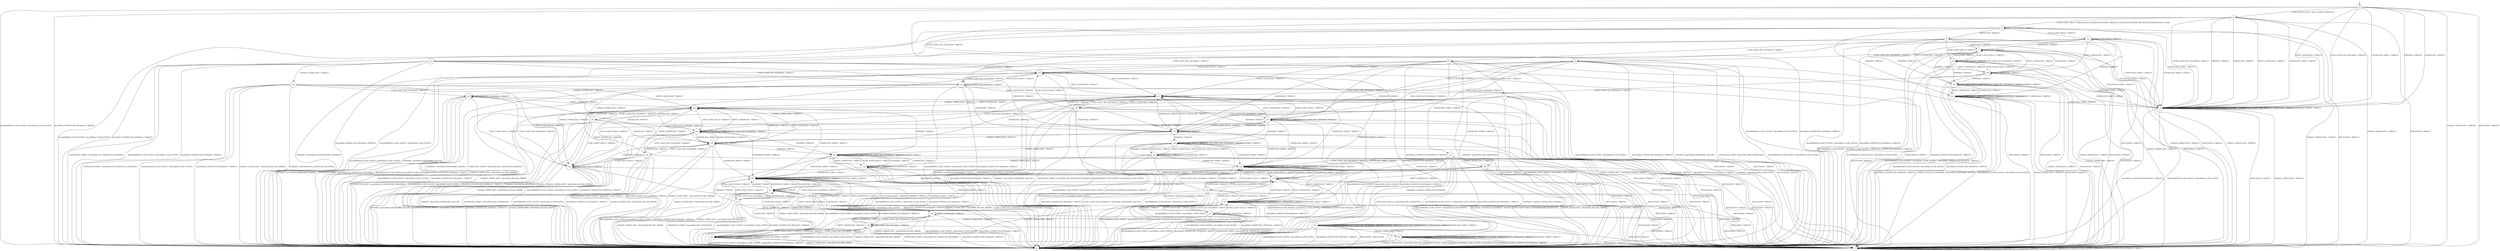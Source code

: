 digraph g {

	s0 [shape="circle" label="s0"];
	s1 [shape="circle" label="s1"];
	s2 [shape="circle" label="s2"];
	s3 [shape="circle" label="s3"];
	s4 [shape="circle" label="s4"];
	s5 [shape="circle" label="s5"];
	s6 [shape="circle" label="s6"];
	s7 [shape="circle" label="s7"];
	s8 [shape="circle" label="s8"];
	s9 [shape="circle" label="s9"];
	s10 [shape="circle" label="s10"];
	s11 [shape="circle" label="s11"];
	s12 [shape="circle" label="s12"];
	s13 [shape="circle" label="s13"];
	s14 [shape="circle" label="s14"];
	s15 [shape="circle" label="s15"];
	s16 [shape="circle" label="s16"];
	s17 [shape="circle" label="s17"];
	s18 [shape="circle" label="s18"];
	s19 [shape="circle" label="s19"];
	s20 [shape="circle" label="s20"];
	s21 [shape="circle" label="s21"];
	s22 [shape="circle" label="s22"];
	s23 [shape="circle" label="s23"];
	s24 [shape="circle" label="s24"];
	s25 [shape="circle" label="s25"];
	s26 [shape="circle" label="s26"];
	s27 [shape="circle" label="s27"];
	s28 [shape="circle" label="s28"];
	s29 [shape="circle" label="s29"];
	s30 [shape="circle" label="s30"];
	s31 [shape="circle" label="s31"];
	s32 [shape="circle" label="s32"];
	s33 [shape="circle" label="s33"];
	s34 [shape="circle" label="s34"];
	s35 [shape="circle" label="s35"];
	s36 [shape="circle" label="s36"];
	s37 [shape="circle" label="s37"];
	s38 [shape="circle" label="s38"];
	s39 [shape="circle" label="s39"];
	s40 [shape="circle" label="s40"];
	s41 [shape="circle" label="s41"];
	s42 [shape="circle" label="s42"];
	s43 [shape="circle" label="s43"];
	s44 [shape="circle" label="s44"];
	s45 [shape="circle" label="s45"];
	s46 [shape="circle" label="s46"];
	s47 [shape="circle" label="s47"];
	s48 [shape="circle" label="s48"];
	s49 [shape="circle" label="s49"];
	s0 -> s2 [label="ECDH_CLIENT_HELLO / HELLO_VERIFY_REQUEST+"];
	s0 -> s4 [label="ECDH_CLIENT_KEY_EXCHANGE / TIMEOUT"];
	s0 -> s1 [label="CHANGE_CIPHER_SPEC / TIMEOUT"];
	s0 -> s4 [label="FINISHED / TIMEOUT"];
	s0 -> s1 [label="APPLICATION / TIMEOUT"];
	s0 -> s4 [label="CERTIFICATE / TIMEOUT"];
	s0 -> s4 [label="EMPTY_CERTIFICATE / TIMEOUT"];
	s0 -> s4 [label="CERTIFICATE_VERIFY / TIMEOUT"];
	s0 -> s3 [label="Alert(WARNING,CLOSE_NOTIFY) / Alert(FATAL,CLOSE_NOTIFY)"];
	s0 -> s3 [label="Alert(FATAL,UNEXPECTED_MESSAGE) / TIMEOUT"];
	s1 -> s1 [label="ECDH_CLIENT_HELLO / TIMEOUT"];
	s1 -> s1 [label="ECDH_CLIENT_KEY_EXCHANGE / TIMEOUT"];
	s1 -> s1 [label="CHANGE_CIPHER_SPEC / TIMEOUT"];
	s1 -> s1 [label="FINISHED / TIMEOUT"];
	s1 -> s1 [label="APPLICATION / TIMEOUT"];
	s1 -> s1 [label="CERTIFICATE / TIMEOUT"];
	s1 -> s1 [label="EMPTY_CERTIFICATE / TIMEOUT"];
	s1 -> s1 [label="CERTIFICATE_VERIFY / TIMEOUT"];
	s1 -> s1 [label="Alert(WARNING,CLOSE_NOTIFY) / TIMEOUT"];
	s1 -> s1 [label="Alert(FATAL,UNEXPECTED_MESSAGE) / TIMEOUT"];
	s2 -> s5 [label="ECDH_CLIENT_HELLO / SERVER_HELLO,CERTIFICATE,ECDHE_SERVER_KEY_EXCHANGE,CERTIFICATE_REQUEST,SERVER_HELLO_DONE"];
	s2 -> s4 [label="ECDH_CLIENT_KEY_EXCHANGE / TIMEOUT"];
	s2 -> s1 [label="CHANGE_CIPHER_SPEC / TIMEOUT"];
	s2 -> s4 [label="FINISHED / TIMEOUT"];
	s2 -> s1 [label="APPLICATION / TIMEOUT"];
	s2 -> s4 [label="CERTIFICATE / TIMEOUT"];
	s2 -> s4 [label="EMPTY_CERTIFICATE / TIMEOUT"];
	s2 -> s4 [label="CERTIFICATE_VERIFY / TIMEOUT"];
	s2 -> s3 [label="Alert(WARNING,CLOSE_NOTIFY) / Alert(FATAL,CLOSE_NOTIFY)"];
	s2 -> s3 [label="Alert(FATAL,UNEXPECTED_MESSAGE) / TIMEOUT"];
	s3 -> s3 [label="ECDH_CLIENT_HELLO / SOCKET_CLOSED"];
	s3 -> s3 [label="ECDH_CLIENT_KEY_EXCHANGE / SOCKET_CLOSED"];
	s3 -> s3 [label="CHANGE_CIPHER_SPEC / SOCKET_CLOSED"];
	s3 -> s3 [label="FINISHED / SOCKET_CLOSED"];
	s3 -> s3 [label="APPLICATION / SOCKET_CLOSED"];
	s3 -> s3 [label="CERTIFICATE / SOCKET_CLOSED"];
	s3 -> s3 [label="EMPTY_CERTIFICATE / SOCKET_CLOSED"];
	s3 -> s3 [label="CERTIFICATE_VERIFY / SOCKET_CLOSED"];
	s3 -> s3 [label="Alert(WARNING,CLOSE_NOTIFY) / SOCKET_CLOSED"];
	s3 -> s3 [label="Alert(FATAL,UNEXPECTED_MESSAGE) / SOCKET_CLOSED"];
	s4 -> s4 [label="ECDH_CLIENT_HELLO / TIMEOUT"];
	s4 -> s4 [label="ECDH_CLIENT_KEY_EXCHANGE / TIMEOUT"];
	s4 -> s1 [label="CHANGE_CIPHER_SPEC / TIMEOUT"];
	s4 -> s4 [label="FINISHED / TIMEOUT"];
	s4 -> s1 [label="APPLICATION / TIMEOUT"];
	s4 -> s4 [label="CERTIFICATE / TIMEOUT"];
	s4 -> s4 [label="EMPTY_CERTIFICATE / TIMEOUT"];
	s4 -> s4 [label="CERTIFICATE_VERIFY / TIMEOUT"];
	s4 -> s3 [label="Alert(WARNING,CLOSE_NOTIFY) / Alert(FATAL,CLOSE_NOTIFY)"];
	s4 -> s3 [label="Alert(FATAL,UNEXPECTED_MESSAGE) / TIMEOUT"];
	s5 -> s21 [label="ECDH_CLIENT_HELLO / TIMEOUT"];
	s5 -> s10 [label="ECDH_CLIENT_KEY_EXCHANGE / TIMEOUT"];
	s5 -> s1 [label="CHANGE_CIPHER_SPEC / TIMEOUT"];
	s5 -> s12 [label="FINISHED / TIMEOUT"];
	s5 -> s1 [label="APPLICATION / TIMEOUT"];
	s5 -> s6 [label="CERTIFICATE / TIMEOUT"];
	s5 -> s5 [label="EMPTY_CERTIFICATE / TIMEOUT"];
	s5 -> s4 [label="CERTIFICATE_VERIFY / TIMEOUT"];
	s5 -> s3 [label="Alert(WARNING,CLOSE_NOTIFY) / Alert(FATAL,CLOSE_NOTIFY)"];
	s5 -> s3 [label="Alert(FATAL,UNEXPECTED_MESSAGE) / TIMEOUT"];
	s6 -> s19 [label="ECDH_CLIENT_HELLO / TIMEOUT"];
	s6 -> s9 [label="ECDH_CLIENT_KEY_EXCHANGE / TIMEOUT"];
	s6 -> s1 [label="CHANGE_CIPHER_SPEC / TIMEOUT"];
	s6 -> s20 [label="FINISHED / TIMEOUT"];
	s6 -> s1 [label="APPLICATION / TIMEOUT"];
	s6 -> s7 [label="CERTIFICATE / TIMEOUT"];
	s6 -> s29 [label="EMPTY_CERTIFICATE / TIMEOUT"];
	s6 -> s4 [label="CERTIFICATE_VERIFY / TIMEOUT"];
	s6 -> s3 [label="Alert(WARNING,CLOSE_NOTIFY) / Alert(FATAL,CLOSE_NOTIFY)"];
	s6 -> s3 [label="Alert(FATAL,UNEXPECTED_MESSAGE) / TIMEOUT"];
	s7 -> s19 [label="ECDH_CLIENT_HELLO / TIMEOUT"];
	s7 -> s8 [label="ECDH_CLIENT_KEY_EXCHANGE / TIMEOUT"];
	s7 -> s1 [label="CHANGE_CIPHER_SPEC / TIMEOUT"];
	s7 -> s20 [label="FINISHED / TIMEOUT"];
	s7 -> s1 [label="APPLICATION / TIMEOUT"];
	s7 -> s7 [label="CERTIFICATE / TIMEOUT"];
	s7 -> s29 [label="EMPTY_CERTIFICATE / TIMEOUT"];
	s7 -> s4 [label="CERTIFICATE_VERIFY / TIMEOUT"];
	s7 -> s3 [label="Alert(WARNING,CLOSE_NOTIFY) / Alert(FATAL,CLOSE_NOTIFY)"];
	s7 -> s3 [label="Alert(FATAL,UNEXPECTED_MESSAGE) / TIMEOUT"];
	s8 -> s15 [label="ECDH_CLIENT_HELLO / TIMEOUT"];
	s8 -> s40 [label="ECDH_CLIENT_KEY_EXCHANGE / TIMEOUT"];
	s8 -> s41 [label="CHANGE_CIPHER_SPEC / TIMEOUT"];
	s8 -> s3 [label="FINISHED / Alert(FATAL,HANDSHAKE_FAILURE)"];
	s8 -> s1 [label="APPLICATION / TIMEOUT"];
	s8 -> s37 [label="CERTIFICATE / TIMEOUT"];
	s8 -> s31 [label="EMPTY_CERTIFICATE / TIMEOUT"];
	s8 -> s3 [label="CERTIFICATE_VERIFY / Alert(FATAL,BAD_CERTIFICATE)"];
	s8 -> s3 [label="Alert(WARNING,CLOSE_NOTIFY) / Alert(FATAL,CLOSE_NOTIFY)"];
	s8 -> s3 [label="Alert(FATAL,UNEXPECTED_MESSAGE) / TIMEOUT"];
	s9 -> s15 [label="ECDH_CLIENT_HELLO / TIMEOUT"];
	s9 -> s40 [label="ECDH_CLIENT_KEY_EXCHANGE / TIMEOUT"];
	s9 -> s47 [label="CHANGE_CIPHER_SPEC / TIMEOUT"];
	s9 -> s3 [label="FINISHED / Alert(FATAL,BAD_CERTIFICATE)"];
	s9 -> s1 [label="APPLICATION / TIMEOUT"];
	s9 -> s37 [label="CERTIFICATE / TIMEOUT"];
	s9 -> s31 [label="EMPTY_CERTIFICATE / TIMEOUT"];
	s9 -> s11 [label="CERTIFICATE_VERIFY / TIMEOUT"];
	s9 -> s3 [label="Alert(WARNING,CLOSE_NOTIFY) / Alert(FATAL,CLOSE_NOTIFY)"];
	s9 -> s3 [label="Alert(FATAL,UNEXPECTED_MESSAGE) / TIMEOUT"];
	s10 -> s15 [label="ECDH_CLIENT_HELLO / TIMEOUT"];
	s10 -> s14 [label="ECDH_CLIENT_KEY_EXCHANGE / TIMEOUT"];
	s10 -> s46 [label="CHANGE_CIPHER_SPEC / TIMEOUT"];
	s10 -> s3 [label="FINISHED / Alert(FATAL,NO_CERTIFICATE_RESERVED)"];
	s10 -> s1 [label="APPLICATION / TIMEOUT"];
	s10 -> s37 [label="CERTIFICATE / TIMEOUT"];
	s10 -> s31 [label="EMPTY_CERTIFICATE / TIMEOUT"];
	s10 -> s3 [label="CERTIFICATE_VERIFY / Alert(FATAL,NO_CERTIFICATE_RESERVED)"];
	s10 -> s3 [label="Alert(WARNING,CLOSE_NOTIFY) / Alert(FATAL,CLOSE_NOTIFY)"];
	s10 -> s3 [label="Alert(FATAL,UNEXPECTED_MESSAGE) / TIMEOUT"];
	s11 -> s3 [label="ECDH_CLIENT_HELLO / Alert(FATAL,BAD_CERTIFICATE)"];
	s11 -> s24 [label="ECDH_CLIENT_KEY_EXCHANGE / TIMEOUT"];
	s11 -> s48 [label="CHANGE_CIPHER_SPEC / TIMEOUT"];
	s11 -> s13 [label="FINISHED / CHANGE_CIPHER_SPEC,FINISHED"];
	s11 -> s1 [label="APPLICATION / TIMEOUT"];
	s11 -> s16 [label="CERTIFICATE / TIMEOUT"];
	s11 -> s22 [label="EMPTY_CERTIFICATE / TIMEOUT"];
	s11 -> s24 [label="CERTIFICATE_VERIFY / TIMEOUT"];
	s11 -> s3 [label="Alert(WARNING,CLOSE_NOTIFY) / Alert(FATAL,CLOSE_NOTIFY)"];
	s11 -> s3 [label="Alert(FATAL,UNEXPECTED_MESSAGE) / TIMEOUT"];
	s12 -> s12 [label="ECDH_CLIENT_HELLO / TIMEOUT"];
	s12 -> s3 [label="ECDH_CLIENT_KEY_EXCHANGE / Alert(FATAL,HANDSHAKE_FAILURE)"];
	s12 -> s1 [label="CHANGE_CIPHER_SPEC / TIMEOUT"];
	s12 -> s12 [label="FINISHED / TIMEOUT"];
	s12 -> s1 [label="APPLICATION / TIMEOUT"];
	s12 -> s12 [label="CERTIFICATE / TIMEOUT"];
	s12 -> s12 [label="EMPTY_CERTIFICATE / TIMEOUT"];
	s12 -> s4 [label="CERTIFICATE_VERIFY / TIMEOUT"];
	s12 -> s3 [label="Alert(WARNING,CLOSE_NOTIFY) / Alert(FATAL,CLOSE_NOTIFY)"];
	s12 -> s3 [label="Alert(FATAL,UNEXPECTED_MESSAGE) / TIMEOUT"];
	s13 -> s13 [label="ECDH_CLIENT_HELLO / TIMEOUT"];
	s13 -> s13 [label="ECDH_CLIENT_KEY_EXCHANGE / TIMEOUT"];
	s13 -> s35 [label="CHANGE_CIPHER_SPEC / TIMEOUT"];
	s13 -> s13 [label="FINISHED / TIMEOUT"];
	s13 -> s3 [label="APPLICATION / APPLICATION"];
	s13 -> s13 [label="CERTIFICATE / TIMEOUT"];
	s13 -> s13 [label="EMPTY_CERTIFICATE / TIMEOUT"];
	s13 -> s13 [label="CERTIFICATE_VERIFY / TIMEOUT"];
	s13 -> s3 [label="Alert(WARNING,CLOSE_NOTIFY) / Alert(FATAL,CLOSE_NOTIFY)"];
	s13 -> s3 [label="Alert(FATAL,UNEXPECTED_MESSAGE) / TIMEOUT"];
	s14 -> s15 [label="ECDH_CLIENT_HELLO / TIMEOUT"];
	s14 -> s14 [label="ECDH_CLIENT_KEY_EXCHANGE / TIMEOUT"];
	s14 -> s45 [label="CHANGE_CIPHER_SPEC / TIMEOUT"];
	s14 -> s3 [label="FINISHED / Alert(FATAL,HANDSHAKE_FAILURE)"];
	s14 -> s1 [label="APPLICATION / TIMEOUT"];
	s14 -> s37 [label="CERTIFICATE / TIMEOUT"];
	s14 -> s31 [label="EMPTY_CERTIFICATE / TIMEOUT"];
	s14 -> s3 [label="CERTIFICATE_VERIFY / Alert(FATAL,NO_CERTIFICATE_RESERVED)"];
	s14 -> s3 [label="Alert(WARNING,CLOSE_NOTIFY) / Alert(FATAL,CLOSE_NOTIFY)"];
	s14 -> s3 [label="Alert(FATAL,UNEXPECTED_MESSAGE) / TIMEOUT"];
	s15 -> s15 [label="ECDH_CLIENT_HELLO / TIMEOUT"];
	s15 -> s14 [label="ECDH_CLIENT_KEY_EXCHANGE / TIMEOUT"];
	s15 -> s42 [label="CHANGE_CIPHER_SPEC / TIMEOUT"];
	s15 -> s3 [label="FINISHED / Alert(FATAL,HANDSHAKE_FAILURE)"];
	s15 -> s1 [label="APPLICATION / TIMEOUT"];
	s15 -> s37 [label="CERTIFICATE / TIMEOUT"];
	s15 -> s31 [label="EMPTY_CERTIFICATE / TIMEOUT"];
	s15 -> s22 [label="CERTIFICATE_VERIFY / TIMEOUT"];
	s15 -> s3 [label="Alert(WARNING,CLOSE_NOTIFY) / Alert(FATAL,CLOSE_NOTIFY)"];
	s15 -> s3 [label="Alert(FATAL,UNEXPECTED_MESSAGE) / TIMEOUT"];
	s16 -> s24 [label="ECDH_CLIENT_HELLO / TIMEOUT"];
	s16 -> s18 [label="ECDH_CLIENT_KEY_EXCHANGE / TIMEOUT"];
	s16 -> s17 [label="CHANGE_CIPHER_SPEC / TIMEOUT"];
	s16 -> s24 [label="FINISHED / TIMEOUT"];
	s16 -> s1 [label="APPLICATION / TIMEOUT"];
	s16 -> s16 [label="CERTIFICATE / TIMEOUT"];
	s16 -> s22 [label="EMPTY_CERTIFICATE / TIMEOUT"];
	s16 -> s24 [label="CERTIFICATE_VERIFY / TIMEOUT"];
	s16 -> s3 [label="Alert(WARNING,CLOSE_NOTIFY) / Alert(FATAL,CLOSE_NOTIFY)"];
	s16 -> s3 [label="Alert(FATAL,UNEXPECTED_MESSAGE) / TIMEOUT"];
	s17 -> s28 [label="ECDH_CLIENT_HELLO / TIMEOUT"];
	s17 -> s27 [label="ECDH_CLIENT_KEY_EXCHANGE / TIMEOUT"];
	s17 -> s3 [label="CHANGE_CIPHER_SPEC / Alert(FATAL,DECODE_ERROR)"];
	s17 -> s28 [label="FINISHED / TIMEOUT"];
	s17 -> s1 [label="APPLICATION / TIMEOUT"];
	s17 -> s17 [label="CERTIFICATE / TIMEOUT"];
	s17 -> s49 [label="EMPTY_CERTIFICATE / TIMEOUT"];
	s17 -> s28 [label="CERTIFICATE_VERIFY / TIMEOUT"];
	s17 -> s3 [label="Alert(WARNING,CLOSE_NOTIFY) / Alert(FATAL,CLOSE_NOTIFY)"];
	s17 -> s3 [label="Alert(FATAL,UNEXPECTED_MESSAGE) / TIMEOUT"];
	s18 -> s24 [label="ECDH_CLIENT_HELLO / TIMEOUT"];
	s18 -> s24 [label="ECDH_CLIENT_KEY_EXCHANGE / TIMEOUT"];
	s18 -> s27 [label="CHANGE_CIPHER_SPEC / TIMEOUT"];
	s18 -> s24 [label="FINISHED / TIMEOUT"];
	s18 -> s1 [label="APPLICATION / TIMEOUT"];
	s18 -> s16 [label="CERTIFICATE / TIMEOUT"];
	s18 -> s22 [label="EMPTY_CERTIFICATE / TIMEOUT"];
	s18 -> s3 [label="CERTIFICATE_VERIFY / Alert(FATAL,BAD_CERTIFICATE)"];
	s18 -> s3 [label="Alert(WARNING,CLOSE_NOTIFY) / Alert(FATAL,CLOSE_NOTIFY)"];
	s18 -> s3 [label="Alert(FATAL,UNEXPECTED_MESSAGE) / TIMEOUT"];
	s19 -> s19 [label="ECDH_CLIENT_HELLO / TIMEOUT"];
	s19 -> s19 [label="ECDH_CLIENT_KEY_EXCHANGE / TIMEOUT"];
	s19 -> s1 [label="CHANGE_CIPHER_SPEC / TIMEOUT"];
	s19 -> s20 [label="FINISHED / TIMEOUT"];
	s19 -> s1 [label="APPLICATION / TIMEOUT"];
	s19 -> s7 [label="CERTIFICATE / TIMEOUT"];
	s19 -> s29 [label="EMPTY_CERTIFICATE / TIMEOUT"];
	s19 -> s4 [label="CERTIFICATE_VERIFY / TIMEOUT"];
	s19 -> s3 [label="Alert(WARNING,CLOSE_NOTIFY) / Alert(FATAL,CLOSE_NOTIFY)"];
	s19 -> s3 [label="Alert(FATAL,UNEXPECTED_MESSAGE) / TIMEOUT"];
	s20 -> s20 [label="ECDH_CLIENT_HELLO / TIMEOUT"];
	s20 -> s20 [label="ECDH_CLIENT_KEY_EXCHANGE / TIMEOUT"];
	s20 -> s1 [label="CHANGE_CIPHER_SPEC / TIMEOUT"];
	s20 -> s20 [label="FINISHED / TIMEOUT"];
	s20 -> s1 [label="APPLICATION / TIMEOUT"];
	s20 -> s12 [label="CERTIFICATE / TIMEOUT"];
	s20 -> s12 [label="EMPTY_CERTIFICATE / TIMEOUT"];
	s20 -> s4 [label="CERTIFICATE_VERIFY / TIMEOUT"];
	s20 -> s3 [label="Alert(WARNING,CLOSE_NOTIFY) / Alert(FATAL,CLOSE_NOTIFY)"];
	s20 -> s3 [label="Alert(FATAL,UNEXPECTED_MESSAGE) / TIMEOUT"];
	s21 -> s21 [label="ECDH_CLIENT_HELLO / TIMEOUT"];
	s21 -> s14 [label="ECDH_CLIENT_KEY_EXCHANGE / TIMEOUT"];
	s21 -> s1 [label="CHANGE_CIPHER_SPEC / TIMEOUT"];
	s21 -> s12 [label="FINISHED / TIMEOUT"];
	s21 -> s1 [label="APPLICATION / TIMEOUT"];
	s21 -> s7 [label="CERTIFICATE / TIMEOUT"];
	s21 -> s29 [label="EMPTY_CERTIFICATE / TIMEOUT"];
	s21 -> s4 [label="CERTIFICATE_VERIFY / TIMEOUT"];
	s21 -> s3 [label="Alert(WARNING,CLOSE_NOTIFY) / Alert(FATAL,CLOSE_NOTIFY)"];
	s21 -> s3 [label="Alert(FATAL,UNEXPECTED_MESSAGE) / TIMEOUT"];
	s22 -> s22 [label="ECDH_CLIENT_HELLO / TIMEOUT"];
	s22 -> s23 [label="ECDH_CLIENT_KEY_EXCHANGE / TIMEOUT"];
	s22 -> s25 [label="CHANGE_CIPHER_SPEC / TIMEOUT"];
	s22 -> s22 [label="FINISHED / TIMEOUT"];
	s22 -> s1 [label="APPLICATION / TIMEOUT"];
	s22 -> s16 [label="CERTIFICATE / TIMEOUT"];
	s22 -> s22 [label="EMPTY_CERTIFICATE / TIMEOUT"];
	s22 -> s22 [label="CERTIFICATE_VERIFY / TIMEOUT"];
	s22 -> s3 [label="Alert(WARNING,CLOSE_NOTIFY) / Alert(FATAL,CLOSE_NOTIFY)"];
	s22 -> s3 [label="Alert(FATAL,UNEXPECTED_MESSAGE) / TIMEOUT"];
	s23 -> s22 [label="ECDH_CLIENT_HELLO / TIMEOUT"];
	s23 -> s23 [label="ECDH_CLIENT_KEY_EXCHANGE / TIMEOUT"];
	s23 -> s26 [label="CHANGE_CIPHER_SPEC / TIMEOUT"];
	s23 -> s22 [label="FINISHED / TIMEOUT"];
	s23 -> s1 [label="APPLICATION / TIMEOUT"];
	s23 -> s16 [label="CERTIFICATE / TIMEOUT"];
	s23 -> s22 [label="EMPTY_CERTIFICATE / TIMEOUT"];
	s23 -> s3 [label="CERTIFICATE_VERIFY / Alert(FATAL,NO_CERTIFICATE_RESERVED)"];
	s23 -> s3 [label="Alert(WARNING,CLOSE_NOTIFY) / Alert(FATAL,CLOSE_NOTIFY)"];
	s23 -> s3 [label="Alert(FATAL,UNEXPECTED_MESSAGE) / TIMEOUT"];
	s24 -> s24 [label="ECDH_CLIENT_HELLO / TIMEOUT"];
	s24 -> s24 [label="ECDH_CLIENT_KEY_EXCHANGE / TIMEOUT"];
	s24 -> s28 [label="CHANGE_CIPHER_SPEC / TIMEOUT"];
	s24 -> s24 [label="FINISHED / TIMEOUT"];
	s24 -> s1 [label="APPLICATION / TIMEOUT"];
	s24 -> s16 [label="CERTIFICATE / TIMEOUT"];
	s24 -> s22 [label="EMPTY_CERTIFICATE / TIMEOUT"];
	s24 -> s24 [label="CERTIFICATE_VERIFY / TIMEOUT"];
	s24 -> s3 [label="Alert(WARNING,CLOSE_NOTIFY) / Alert(FATAL,CLOSE_NOTIFY)"];
	s24 -> s3 [label="Alert(FATAL,UNEXPECTED_MESSAGE) / TIMEOUT"];
	s25 -> s25 [label="ECDH_CLIENT_HELLO / TIMEOUT"];
	s25 -> s26 [label="ECDH_CLIENT_KEY_EXCHANGE / TIMEOUT"];
	s25 -> s3 [label="CHANGE_CIPHER_SPEC / Alert(FATAL,DECODE_ERROR)"];
	s25 -> s25 [label="FINISHED / TIMEOUT"];
	s25 -> s1 [label="APPLICATION / TIMEOUT"];
	s25 -> s17 [label="CERTIFICATE / TIMEOUT"];
	s25 -> s49 [label="EMPTY_CERTIFICATE / TIMEOUT"];
	s25 -> s25 [label="CERTIFICATE_VERIFY / TIMEOUT"];
	s25 -> s3 [label="Alert(WARNING,CLOSE_NOTIFY) / Alert(FATAL,CLOSE_NOTIFY)"];
	s25 -> s3 [label="Alert(FATAL,UNEXPECTED_MESSAGE) / TIMEOUT"];
	s26 -> s25 [label="ECDH_CLIENT_HELLO / TIMEOUT"];
	s26 -> s26 [label="ECDH_CLIENT_KEY_EXCHANGE / TIMEOUT"];
	s26 -> s3 [label="CHANGE_CIPHER_SPEC / Alert(FATAL,DECODE_ERROR)"];
	s26 -> s25 [label="FINISHED / TIMEOUT"];
	s26 -> s1 [label="APPLICATION / TIMEOUT"];
	s26 -> s17 [label="CERTIFICATE / TIMEOUT"];
	s26 -> s49 [label="EMPTY_CERTIFICATE / TIMEOUT"];
	s26 -> s3 [label="CERTIFICATE_VERIFY / Alert(FATAL,NO_CERTIFICATE_RESERVED)"];
	s26 -> s3 [label="Alert(WARNING,CLOSE_NOTIFY) / Alert(FATAL,CLOSE_NOTIFY)"];
	s26 -> s3 [label="Alert(FATAL,UNEXPECTED_MESSAGE) / TIMEOUT"];
	s27 -> s28 [label="ECDH_CLIENT_HELLO / TIMEOUT"];
	s27 -> s28 [label="ECDH_CLIENT_KEY_EXCHANGE / TIMEOUT"];
	s27 -> s3 [label="CHANGE_CIPHER_SPEC / Alert(FATAL,DECODE_ERROR)"];
	s27 -> s28 [label="FINISHED / TIMEOUT"];
	s27 -> s1 [label="APPLICATION / TIMEOUT"];
	s27 -> s17 [label="CERTIFICATE / TIMEOUT"];
	s27 -> s49 [label="EMPTY_CERTIFICATE / TIMEOUT"];
	s27 -> s3 [label="CERTIFICATE_VERIFY / Alert(FATAL,BAD_CERTIFICATE)"];
	s27 -> s3 [label="Alert(WARNING,CLOSE_NOTIFY) / Alert(FATAL,CLOSE_NOTIFY)"];
	s27 -> s3 [label="Alert(FATAL,UNEXPECTED_MESSAGE) / TIMEOUT"];
	s28 -> s28 [label="ECDH_CLIENT_HELLO / TIMEOUT"];
	s28 -> s28 [label="ECDH_CLIENT_KEY_EXCHANGE / TIMEOUT"];
	s28 -> s3 [label="CHANGE_CIPHER_SPEC / Alert(FATAL,DECODE_ERROR)"];
	s28 -> s28 [label="FINISHED / TIMEOUT"];
	s28 -> s1 [label="APPLICATION / TIMEOUT"];
	s28 -> s17 [label="CERTIFICATE / TIMEOUT"];
	s28 -> s49 [label="EMPTY_CERTIFICATE / TIMEOUT"];
	s28 -> s28 [label="CERTIFICATE_VERIFY / TIMEOUT"];
	s28 -> s3 [label="Alert(WARNING,CLOSE_NOTIFY) / Alert(FATAL,CLOSE_NOTIFY)"];
	s28 -> s3 [label="Alert(FATAL,UNEXPECTED_MESSAGE) / TIMEOUT"];
	s29 -> s19 [label="ECDH_CLIENT_HELLO / TIMEOUT"];
	s29 -> s30 [label="ECDH_CLIENT_KEY_EXCHANGE / TIMEOUT"];
	s29 -> s1 [label="CHANGE_CIPHER_SPEC / TIMEOUT"];
	s29 -> s20 [label="FINISHED / TIMEOUT"];
	s29 -> s1 [label="APPLICATION / TIMEOUT"];
	s29 -> s7 [label="CERTIFICATE / TIMEOUT"];
	s29 -> s29 [label="EMPTY_CERTIFICATE / TIMEOUT"];
	s29 -> s4 [label="CERTIFICATE_VERIFY / TIMEOUT"];
	s29 -> s3 [label="Alert(WARNING,CLOSE_NOTIFY) / Alert(FATAL,CLOSE_NOTIFY)"];
	s29 -> s3 [label="Alert(FATAL,UNEXPECTED_MESSAGE) / TIMEOUT"];
	s30 -> s15 [label="ECDH_CLIENT_HELLO / TIMEOUT"];
	s30 -> s40 [label="ECDH_CLIENT_KEY_EXCHANGE / TIMEOUT"];
	s30 -> s36 [label="CHANGE_CIPHER_SPEC / TIMEOUT"];
	s30 -> s3 [label="FINISHED / Alert(FATAL,HANDSHAKE_FAILURE)"];
	s30 -> s1 [label="APPLICATION / TIMEOUT"];
	s30 -> s37 [label="CERTIFICATE / TIMEOUT"];
	s30 -> s31 [label="EMPTY_CERTIFICATE / TIMEOUT"];
	s30 -> s3 [label="CERTIFICATE_VERIFY / Alert(FATAL,NO_CERTIFICATE_RESERVED)"];
	s30 -> s3 [label="Alert(WARNING,CLOSE_NOTIFY) / Alert(FATAL,CLOSE_NOTIFY)"];
	s30 -> s3 [label="Alert(FATAL,UNEXPECTED_MESSAGE) / TIMEOUT"];
	s31 -> s40 [label="ECDH_CLIENT_HELLO / TIMEOUT"];
	s31 -> s30 [label="ECDH_CLIENT_KEY_EXCHANGE / TIMEOUT"];
	s31 -> s32 [label="CHANGE_CIPHER_SPEC / TIMEOUT"];
	s31 -> s39 [label="FINISHED / TIMEOUT"];
	s31 -> s1 [label="APPLICATION / TIMEOUT"];
	s31 -> s37 [label="CERTIFICATE / TIMEOUT"];
	s31 -> s31 [label="EMPTY_CERTIFICATE / TIMEOUT"];
	s31 -> s24 [label="CERTIFICATE_VERIFY / TIMEOUT"];
	s31 -> s3 [label="Alert(WARNING,CLOSE_NOTIFY) / Alert(FATAL,CLOSE_NOTIFY)"];
	s31 -> s3 [label="Alert(FATAL,UNEXPECTED_MESSAGE) / TIMEOUT"];
	s32 -> s34 [label="ECDH_CLIENT_HELLO / TIMEOUT"];
	s32 -> s36 [label="ECDH_CLIENT_KEY_EXCHANGE / TIMEOUT"];
	s32 -> s3 [label="CHANGE_CIPHER_SPEC / Alert(FATAL,DECODE_ERROR)"];
	s32 -> s33 [label="FINISHED / TIMEOUT"];
	s32 -> s1 [label="APPLICATION / TIMEOUT"];
	s32 -> s38 [label="CERTIFICATE / TIMEOUT"];
	s32 -> s32 [label="EMPTY_CERTIFICATE / TIMEOUT"];
	s32 -> s28 [label="CERTIFICATE_VERIFY / TIMEOUT"];
	s32 -> s3 [label="Alert(WARNING,CLOSE_NOTIFY) / Alert(FATAL,CLOSE_NOTIFY)"];
	s32 -> s3 [label="Alert(FATAL,UNEXPECTED_MESSAGE) / TIMEOUT"];
	s33 -> s33 [label="ECDH_CLIENT_HELLO / TIMEOUT"];
	s33 -> s33 [label="ECDH_CLIENT_KEY_EXCHANGE / TIMEOUT"];
	s33 -> s3 [label="CHANGE_CIPHER_SPEC / Alert(FATAL,DECODE_ERROR)"];
	s33 -> s33 [label="FINISHED / TIMEOUT"];
	s33 -> s1 [label="APPLICATION / TIMEOUT"];
	s33 -> s43 [label="CERTIFICATE / TIMEOUT"];
	s33 -> s43 [label="EMPTY_CERTIFICATE / TIMEOUT"];
	s33 -> s28 [label="CERTIFICATE_VERIFY / TIMEOUT"];
	s33 -> s3 [label="Alert(WARNING,CLOSE_NOTIFY) / Alert(FATAL,CLOSE_NOTIFY)"];
	s33 -> s3 [label="Alert(FATAL,UNEXPECTED_MESSAGE) / TIMEOUT"];
	s34 -> s34 [label="ECDH_CLIENT_HELLO / TIMEOUT"];
	s34 -> s34 [label="ECDH_CLIENT_KEY_EXCHANGE / TIMEOUT"];
	s34 -> s3 [label="CHANGE_CIPHER_SPEC / Alert(FATAL,DECODE_ERROR)"];
	s34 -> s33 [label="FINISHED / TIMEOUT"];
	s34 -> s1 [label="APPLICATION / TIMEOUT"];
	s34 -> s38 [label="CERTIFICATE / TIMEOUT"];
	s34 -> s32 [label="EMPTY_CERTIFICATE / TIMEOUT"];
	s34 -> s28 [label="CERTIFICATE_VERIFY / TIMEOUT"];
	s34 -> s3 [label="Alert(WARNING,CLOSE_NOTIFY) / Alert(FATAL,CLOSE_NOTIFY)"];
	s34 -> s3 [label="Alert(FATAL,UNEXPECTED_MESSAGE) / TIMEOUT"];
	s35 -> s35 [label="ECDH_CLIENT_HELLO / TIMEOUT"];
	s35 -> s35 [label="ECDH_CLIENT_KEY_EXCHANGE / TIMEOUT"];
	s35 -> s3 [label="CHANGE_CIPHER_SPEC / Alert(FATAL,DECODE_ERROR)"];
	s35 -> s35 [label="FINISHED / TIMEOUT"];
	s35 -> s3 [label="APPLICATION / APPLICATION"];
	s35 -> s35 [label="CERTIFICATE / TIMEOUT"];
	s35 -> s35 [label="EMPTY_CERTIFICATE / TIMEOUT"];
	s35 -> s35 [label="CERTIFICATE_VERIFY / TIMEOUT"];
	s35 -> s3 [label="Alert(WARNING,CLOSE_NOTIFY) / Alert(FATAL,CLOSE_NOTIFY)"];
	s35 -> s3 [label="Alert(FATAL,UNEXPECTED_MESSAGE) / TIMEOUT"];
	s36 -> s42 [label="ECDH_CLIENT_HELLO / TIMEOUT"];
	s36 -> s34 [label="ECDH_CLIENT_KEY_EXCHANGE / TIMEOUT"];
	s36 -> s3 [label="CHANGE_CIPHER_SPEC / Alert(FATAL,DECODE_ERROR)"];
	s36 -> s3 [label="FINISHED / Alert(FATAL,HANDSHAKE_FAILURE)"];
	s36 -> s1 [label="APPLICATION / TIMEOUT"];
	s36 -> s38 [label="CERTIFICATE / TIMEOUT"];
	s36 -> s32 [label="EMPTY_CERTIFICATE / TIMEOUT"];
	s36 -> s3 [label="CERTIFICATE_VERIFY / Alert(FATAL,NO_CERTIFICATE_RESERVED)"];
	s36 -> s3 [label="Alert(WARNING,CLOSE_NOTIFY) / Alert(FATAL,CLOSE_NOTIFY)"];
	s36 -> s3 [label="Alert(FATAL,UNEXPECTED_MESSAGE) / TIMEOUT"];
	s37 -> s40 [label="ECDH_CLIENT_HELLO / TIMEOUT"];
	s37 -> s8 [label="ECDH_CLIENT_KEY_EXCHANGE / TIMEOUT"];
	s37 -> s38 [label="CHANGE_CIPHER_SPEC / TIMEOUT"];
	s37 -> s39 [label="FINISHED / TIMEOUT"];
	s37 -> s1 [label="APPLICATION / TIMEOUT"];
	s37 -> s37 [label="CERTIFICATE / TIMEOUT"];
	s37 -> s31 [label="EMPTY_CERTIFICATE / TIMEOUT"];
	s37 -> s24 [label="CERTIFICATE_VERIFY / TIMEOUT"];
	s37 -> s3 [label="Alert(WARNING,CLOSE_NOTIFY) / Alert(FATAL,CLOSE_NOTIFY)"];
	s37 -> s3 [label="Alert(FATAL,UNEXPECTED_MESSAGE) / TIMEOUT"];
	s38 -> s34 [label="ECDH_CLIENT_HELLO / TIMEOUT"];
	s38 -> s41 [label="ECDH_CLIENT_KEY_EXCHANGE / TIMEOUT"];
	s38 -> s3 [label="CHANGE_CIPHER_SPEC / Alert(FATAL,DECODE_ERROR)"];
	s38 -> s33 [label="FINISHED / TIMEOUT"];
	s38 -> s1 [label="APPLICATION / TIMEOUT"];
	s38 -> s38 [label="CERTIFICATE / TIMEOUT"];
	s38 -> s32 [label="EMPTY_CERTIFICATE / TIMEOUT"];
	s38 -> s28 [label="CERTIFICATE_VERIFY / TIMEOUT"];
	s38 -> s3 [label="Alert(WARNING,CLOSE_NOTIFY) / Alert(FATAL,CLOSE_NOTIFY)"];
	s38 -> s3 [label="Alert(FATAL,UNEXPECTED_MESSAGE) / TIMEOUT"];
	s39 -> s39 [label="ECDH_CLIENT_HELLO / TIMEOUT"];
	s39 -> s39 [label="ECDH_CLIENT_KEY_EXCHANGE / TIMEOUT"];
	s39 -> s33 [label="CHANGE_CIPHER_SPEC / TIMEOUT"];
	s39 -> s39 [label="FINISHED / TIMEOUT"];
	s39 -> s1 [label="APPLICATION / TIMEOUT"];
	s39 -> s44 [label="CERTIFICATE / TIMEOUT"];
	s39 -> s44 [label="EMPTY_CERTIFICATE / TIMEOUT"];
	s39 -> s24 [label="CERTIFICATE_VERIFY / TIMEOUT"];
	s39 -> s3 [label="Alert(WARNING,CLOSE_NOTIFY) / Alert(FATAL,CLOSE_NOTIFY)"];
	s39 -> s3 [label="Alert(FATAL,UNEXPECTED_MESSAGE) / TIMEOUT"];
	s40 -> s40 [label="ECDH_CLIENT_HELLO / TIMEOUT"];
	s40 -> s40 [label="ECDH_CLIENT_KEY_EXCHANGE / TIMEOUT"];
	s40 -> s34 [label="CHANGE_CIPHER_SPEC / TIMEOUT"];
	s40 -> s39 [label="FINISHED / TIMEOUT"];
	s40 -> s1 [label="APPLICATION / TIMEOUT"];
	s40 -> s37 [label="CERTIFICATE / TIMEOUT"];
	s40 -> s31 [label="EMPTY_CERTIFICATE / TIMEOUT"];
	s40 -> s24 [label="CERTIFICATE_VERIFY / TIMEOUT"];
	s40 -> s3 [label="Alert(WARNING,CLOSE_NOTIFY) / Alert(FATAL,CLOSE_NOTIFY)"];
	s40 -> s3 [label="Alert(FATAL,UNEXPECTED_MESSAGE) / TIMEOUT"];
	s41 -> s42 [label="ECDH_CLIENT_HELLO / TIMEOUT"];
	s41 -> s34 [label="ECDH_CLIENT_KEY_EXCHANGE / TIMEOUT"];
	s41 -> s3 [label="CHANGE_CIPHER_SPEC / Alert(FATAL,DECODE_ERROR)"];
	s41 -> s3 [label="FINISHED / Alert(FATAL,HANDSHAKE_FAILURE)"];
	s41 -> s1 [label="APPLICATION / TIMEOUT"];
	s41 -> s38 [label="CERTIFICATE / TIMEOUT"];
	s41 -> s32 [label="EMPTY_CERTIFICATE / TIMEOUT"];
	s41 -> s3 [label="CERTIFICATE_VERIFY / Alert(FATAL,BAD_CERTIFICATE)"];
	s41 -> s3 [label="Alert(WARNING,CLOSE_NOTIFY) / Alert(FATAL,CLOSE_NOTIFY)"];
	s41 -> s3 [label="Alert(FATAL,UNEXPECTED_MESSAGE) / TIMEOUT"];
	s42 -> s42 [label="ECDH_CLIENT_HELLO / TIMEOUT"];
	s42 -> s45 [label="ECDH_CLIENT_KEY_EXCHANGE / TIMEOUT"];
	s42 -> s3 [label="CHANGE_CIPHER_SPEC / Alert(FATAL,DECODE_ERROR)"];
	s42 -> s3 [label="FINISHED / Alert(FATAL,HANDSHAKE_FAILURE)"];
	s42 -> s1 [label="APPLICATION / TIMEOUT"];
	s42 -> s38 [label="CERTIFICATE / TIMEOUT"];
	s42 -> s32 [label="EMPTY_CERTIFICATE / TIMEOUT"];
	s42 -> s25 [label="CERTIFICATE_VERIFY / TIMEOUT"];
	s42 -> s3 [label="Alert(WARNING,CLOSE_NOTIFY) / Alert(FATAL,CLOSE_NOTIFY)"];
	s42 -> s3 [label="Alert(FATAL,UNEXPECTED_MESSAGE) / TIMEOUT"];
	s43 -> s33 [label="ECDH_CLIENT_HELLO / TIMEOUT"];
	s43 -> s3 [label="ECDH_CLIENT_KEY_EXCHANGE / Alert(FATAL,HANDSHAKE_FAILURE)"];
	s43 -> s3 [label="CHANGE_CIPHER_SPEC / Alert(FATAL,DECODE_ERROR)"];
	s43 -> s33 [label="FINISHED / TIMEOUT"];
	s43 -> s1 [label="APPLICATION / TIMEOUT"];
	s43 -> s43 [label="CERTIFICATE / TIMEOUT"];
	s43 -> s43 [label="EMPTY_CERTIFICATE / TIMEOUT"];
	s43 -> s28 [label="CERTIFICATE_VERIFY / TIMEOUT"];
	s43 -> s3 [label="Alert(WARNING,CLOSE_NOTIFY) / Alert(FATAL,CLOSE_NOTIFY)"];
	s43 -> s3 [label="Alert(FATAL,UNEXPECTED_MESSAGE) / TIMEOUT"];
	s44 -> s39 [label="ECDH_CLIENT_HELLO / TIMEOUT"];
	s44 -> s3 [label="ECDH_CLIENT_KEY_EXCHANGE / Alert(FATAL,HANDSHAKE_FAILURE)"];
	s44 -> s43 [label="CHANGE_CIPHER_SPEC / TIMEOUT"];
	s44 -> s39 [label="FINISHED / TIMEOUT"];
	s44 -> s1 [label="APPLICATION / TIMEOUT"];
	s44 -> s44 [label="CERTIFICATE / TIMEOUT"];
	s44 -> s44 [label="EMPTY_CERTIFICATE / TIMEOUT"];
	s44 -> s24 [label="CERTIFICATE_VERIFY / TIMEOUT"];
	s44 -> s3 [label="Alert(WARNING,CLOSE_NOTIFY) / Alert(FATAL,CLOSE_NOTIFY)"];
	s44 -> s3 [label="Alert(FATAL,UNEXPECTED_MESSAGE) / TIMEOUT"];
	s45 -> s42 [label="ECDH_CLIENT_HELLO / TIMEOUT"];
	s45 -> s45 [label="ECDH_CLIENT_KEY_EXCHANGE / TIMEOUT"];
	s45 -> s3 [label="CHANGE_CIPHER_SPEC / Alert(FATAL,DECODE_ERROR)"];
	s45 -> s3 [label="FINISHED / Alert(FATAL,HANDSHAKE_FAILURE)"];
	s45 -> s1 [label="APPLICATION / TIMEOUT"];
	s45 -> s38 [label="CERTIFICATE / TIMEOUT"];
	s45 -> s32 [label="EMPTY_CERTIFICATE / TIMEOUT"];
	s45 -> s3 [label="CERTIFICATE_VERIFY / Alert(FATAL,NO_CERTIFICATE_RESERVED)"];
	s45 -> s3 [label="Alert(WARNING,CLOSE_NOTIFY) / Alert(FATAL,CLOSE_NOTIFY)"];
	s45 -> s3 [label="Alert(FATAL,UNEXPECTED_MESSAGE) / TIMEOUT"];
	s46 -> s42 [label="ECDH_CLIENT_HELLO / TIMEOUT"];
	s46 -> s45 [label="ECDH_CLIENT_KEY_EXCHANGE / TIMEOUT"];
	s46 -> s3 [label="CHANGE_CIPHER_SPEC / Alert(FATAL,DECODE_ERROR)"];
	s46 -> s3 [label="FINISHED / Alert(FATAL,NO_CERTIFICATE_RESERVED)"];
	s46 -> s1 [label="APPLICATION / TIMEOUT"];
	s46 -> s38 [label="CERTIFICATE / TIMEOUT"];
	s46 -> s32 [label="EMPTY_CERTIFICATE / TIMEOUT"];
	s46 -> s3 [label="CERTIFICATE_VERIFY / Alert(FATAL,NO_CERTIFICATE_RESERVED)"];
	s46 -> s3 [label="Alert(WARNING,CLOSE_NOTIFY) / Alert(FATAL,CLOSE_NOTIFY)"];
	s46 -> s3 [label="Alert(FATAL,UNEXPECTED_MESSAGE) / TIMEOUT"];
	s47 -> s42 [label="ECDH_CLIENT_HELLO / TIMEOUT"];
	s47 -> s34 [label="ECDH_CLIENT_KEY_EXCHANGE / TIMEOUT"];
	s47 -> s3 [label="CHANGE_CIPHER_SPEC / Alert(FATAL,DECODE_ERROR)"];
	s47 -> s3 [label="FINISHED / Alert(FATAL,BAD_CERTIFICATE)"];
	s47 -> s1 [label="APPLICATION / TIMEOUT"];
	s47 -> s38 [label="CERTIFICATE / TIMEOUT"];
	s47 -> s32 [label="EMPTY_CERTIFICATE / TIMEOUT"];
	s47 -> s48 [label="CERTIFICATE_VERIFY / TIMEOUT"];
	s47 -> s3 [label="Alert(WARNING,CLOSE_NOTIFY) / Alert(FATAL,CLOSE_NOTIFY)"];
	s47 -> s3 [label="Alert(FATAL,UNEXPECTED_MESSAGE) / TIMEOUT"];
	s48 -> s3 [label="ECDH_CLIENT_HELLO / Alert(FATAL,BAD_CERTIFICATE)"];
	s48 -> s28 [label="ECDH_CLIENT_KEY_EXCHANGE / TIMEOUT"];
	s48 -> s3 [label="CHANGE_CIPHER_SPEC / Alert(FATAL,DECODE_ERROR)"];
	s48 -> s35 [label="FINISHED / CHANGE_CIPHER_SPEC,FINISHED"];
	s48 -> s1 [label="APPLICATION / TIMEOUT"];
	s48 -> s17 [label="CERTIFICATE / TIMEOUT"];
	s48 -> s49 [label="EMPTY_CERTIFICATE / TIMEOUT"];
	s48 -> s28 [label="CERTIFICATE_VERIFY / TIMEOUT"];
	s48 -> s3 [label="Alert(WARNING,CLOSE_NOTIFY) / Alert(FATAL,CLOSE_NOTIFY)"];
	s48 -> s3 [label="Alert(FATAL,UNEXPECTED_MESSAGE) / TIMEOUT"];
	s49 -> s28 [label="ECDH_CLIENT_HELLO / TIMEOUT"];
	s49 -> s26 [label="ECDH_CLIENT_KEY_EXCHANGE / TIMEOUT"];
	s49 -> s3 [label="CHANGE_CIPHER_SPEC / Alert(FATAL,DECODE_ERROR)"];
	s49 -> s28 [label="FINISHED / TIMEOUT"];
	s49 -> s1 [label="APPLICATION / TIMEOUT"];
	s49 -> s17 [label="CERTIFICATE / TIMEOUT"];
	s49 -> s49 [label="EMPTY_CERTIFICATE / TIMEOUT"];
	s49 -> s28 [label="CERTIFICATE_VERIFY / TIMEOUT"];
	s49 -> s3 [label="Alert(WARNING,CLOSE_NOTIFY) / Alert(FATAL,CLOSE_NOTIFY)"];
	s49 -> s3 [label="Alert(FATAL,UNEXPECTED_MESSAGE) / TIMEOUT"];

__start0 [label="" shape="none" width="0" height="0"];
__start0 -> s0;

}

